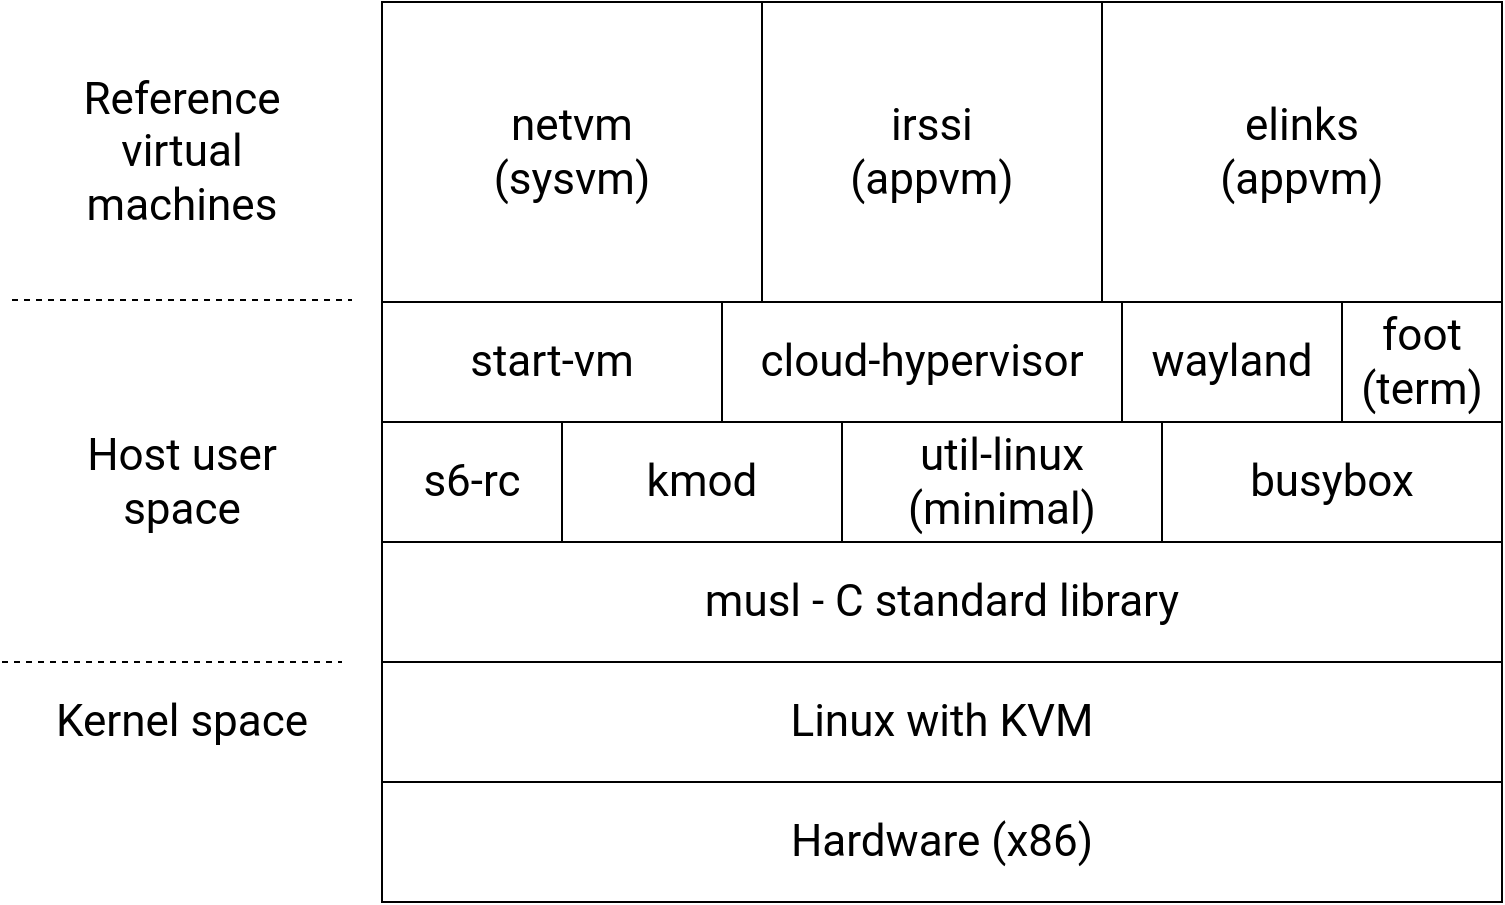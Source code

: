<mxfile version="15.7.3" type="device"><diagram id="C5RBs43oDa-KdzZeNtuy" name="Page-1"><mxGraphModel dx="1102" dy="1025" grid="1" gridSize="10" guides="1" tooltips="1" connect="1" arrows="1" fold="1" page="1" pageScale="1" pageWidth="827" pageHeight="1169" math="0" shadow="0"><root><mxCell id="WIyWlLk6GJQsqaUBKTNV-0"/><mxCell id="WIyWlLk6GJQsqaUBKTNV-1" parent="WIyWlLk6GJQsqaUBKTNV-0"/><mxCell id="bXK81DJFLUYzvXwqe8OQ-0" value="&lt;font face=&quot;Roboto&quot; style=&quot;font-size: 22px&quot;&gt;Hardware (x86)&lt;/font&gt;" style="rounded=0;whiteSpace=wrap;html=1;" parent="WIyWlLk6GJQsqaUBKTNV-1" vertex="1"><mxGeometry x="210" y="640" width="560" height="60" as="geometry"/></mxCell><mxCell id="bXK81DJFLUYzvXwqe8OQ-1" value="&lt;font face=&quot;Roboto&quot; style=&quot;font-size: 22px&quot;&gt;Linux with KVM&lt;/font&gt;" style="rounded=0;whiteSpace=wrap;html=1;" parent="WIyWlLk6GJQsqaUBKTNV-1" vertex="1"><mxGeometry x="210" y="580" width="560" height="60" as="geometry"/></mxCell><mxCell id="bXK81DJFLUYzvXwqe8OQ-2" value="&lt;font face=&quot;Roboto&quot; style=&quot;font-size: 22px&quot;&gt;cloud-hypervisor&lt;/font&gt;" style="rounded=0;whiteSpace=wrap;html=1;" parent="WIyWlLk6GJQsqaUBKTNV-1" vertex="1"><mxGeometry x="380" y="400" width="200" height="60" as="geometry"/></mxCell><mxCell id="bXK81DJFLUYzvXwqe8OQ-3" value="Kernel space" style="text;html=1;strokeColor=none;fillColor=none;align=center;verticalAlign=middle;whiteSpace=wrap;rounded=0;fontFamily=Roboto;fontSize=22;fontSource=https%3A%2F%2Ffonts.googleapis.com%2Fcss%3Ffamily%3DRoboto;" parent="WIyWlLk6GJQsqaUBKTNV-1" vertex="1"><mxGeometry x="30" y="595" width="160" height="30" as="geometry"/></mxCell><mxCell id="bXK81DJFLUYzvXwqe8OQ-4" value="Host user space" style="text;html=1;strokeColor=none;fillColor=none;align=center;verticalAlign=middle;whiteSpace=wrap;rounded=0;fontFamily=Roboto;fontSize=22;fontSource=https%3A%2F%2Ffonts.googleapis.com%2Fcss%3Ffamily%3DRoboto;" parent="WIyWlLk6GJQsqaUBKTNV-1" vertex="1"><mxGeometry x="30" y="475" width="160" height="30" as="geometry"/></mxCell><mxCell id="bXK81DJFLUYzvXwqe8OQ-5" value="&lt;font face=&quot;Roboto&quot; style=&quot;font-size: 22px&quot;&gt;musl&amp;nbsp;- C&amp;nbsp;&lt;/font&gt;&lt;span style=&quot;font-family: &amp;#34;roboto&amp;#34; ; font-size: 22px&quot;&gt;standard&amp;nbsp;&lt;/span&gt;&lt;font face=&quot;Roboto&quot; style=&quot;font-size: 22px&quot;&gt;library&lt;/font&gt;" style="rounded=0;whiteSpace=wrap;html=1;" parent="WIyWlLk6GJQsqaUBKTNV-1" vertex="1"><mxGeometry x="210" y="520" width="560" height="60" as="geometry"/></mxCell><mxCell id="bXK81DJFLUYzvXwqe8OQ-7" value="" style="endArrow=none;html=1;rounded=0;fontFamily=Roboto;fontSource=https%3A%2F%2Ffonts.googleapis.com%2Fcss%3Ffamily%3DRoboto;fontSize=22;dashed=1;" parent="WIyWlLk6GJQsqaUBKTNV-1" edge="1"><mxGeometry width="50" height="50" relative="1" as="geometry"><mxPoint x="20" y="580" as="sourcePoint"/><mxPoint x="190" y="580" as="targetPoint"/></mxGeometry></mxCell><mxCell id="XlRzWnFDJwAA9-t1p_bL-0" value="&lt;font face=&quot;Roboto&quot;&gt;&lt;span style=&quot;font-size: 22px&quot;&gt;s6-rc&lt;/span&gt;&lt;/font&gt;" style="rounded=0;whiteSpace=wrap;html=1;" vertex="1" parent="WIyWlLk6GJQsqaUBKTNV-1"><mxGeometry x="210" y="460" width="90" height="60" as="geometry"/></mxCell><mxCell id="XlRzWnFDJwAA9-t1p_bL-3" value="&lt;font face=&quot;Roboto&quot;&gt;&lt;span style=&quot;font-size: 22px&quot;&gt;wayland&lt;/span&gt;&lt;/font&gt;" style="rounded=0;whiteSpace=wrap;html=1;" vertex="1" parent="WIyWlLk6GJQsqaUBKTNV-1"><mxGeometry x="580" y="400" width="110" height="60" as="geometry"/></mxCell><mxCell id="XlRzWnFDJwAA9-t1p_bL-4" value="&lt;font face=&quot;Roboto&quot;&gt;&lt;span style=&quot;font-size: 22px&quot;&gt;busybox&lt;/span&gt;&lt;/font&gt;" style="rounded=0;whiteSpace=wrap;html=1;" vertex="1" parent="WIyWlLk6GJQsqaUBKTNV-1"><mxGeometry x="600" y="460" width="170" height="60" as="geometry"/></mxCell><mxCell id="XlRzWnFDJwAA9-t1p_bL-5" value="&lt;font face=&quot;Roboto&quot;&gt;&lt;span style=&quot;font-size: 22px&quot;&gt;foot &lt;br&gt;(term)&lt;/span&gt;&lt;/font&gt;" style="rounded=0;whiteSpace=wrap;html=1;" vertex="1" parent="WIyWlLk6GJQsqaUBKTNV-1"><mxGeometry x="690" y="400" width="80" height="60" as="geometry"/></mxCell><mxCell id="XlRzWnFDJwAA9-t1p_bL-6" value="&lt;font face=&quot;Roboto&quot;&gt;&lt;span style=&quot;font-size: 22px&quot;&gt;kmod&lt;/span&gt;&lt;/font&gt;" style="rounded=0;whiteSpace=wrap;html=1;" vertex="1" parent="WIyWlLk6GJQsqaUBKTNV-1"><mxGeometry x="300" y="460" width="140" height="60" as="geometry"/></mxCell><mxCell id="XlRzWnFDJwAA9-t1p_bL-9" value="&lt;font face=&quot;Roboto&quot; style=&quot;font-size: 22px&quot;&gt;util-linux&lt;br&gt;(minimal)&lt;br&gt;&lt;/font&gt;" style="rounded=0;whiteSpace=wrap;html=1;" vertex="1" parent="WIyWlLk6GJQsqaUBKTNV-1"><mxGeometry x="440" y="460" width="160" height="60" as="geometry"/></mxCell><mxCell id="XlRzWnFDJwAA9-t1p_bL-11" value="&lt;font face=&quot;Roboto&quot; style=&quot;font-size: 22px&quot;&gt;start-vm&lt;/font&gt;" style="rounded=0;whiteSpace=wrap;html=1;" vertex="1" parent="WIyWlLk6GJQsqaUBKTNV-1"><mxGeometry x="210" y="400" width="170" height="60" as="geometry"/></mxCell><mxCell id="XlRzWnFDJwAA9-t1p_bL-12" value="&lt;font face=&quot;Roboto&quot; style=&quot;font-size: 22px&quot;&gt;netvm&lt;br&gt;(sysvm)&lt;br&gt;&lt;/font&gt;" style="rounded=0;whiteSpace=wrap;html=1;" vertex="1" parent="WIyWlLk6GJQsqaUBKTNV-1"><mxGeometry x="210" y="250" width="190" height="150" as="geometry"/></mxCell><mxCell id="XlRzWnFDJwAA9-t1p_bL-13" value="" style="endArrow=none;html=1;rounded=0;fontFamily=Roboto;fontSource=https%3A%2F%2Ffonts.googleapis.com%2Fcss%3Ffamily%3DRoboto;fontSize=22;dashed=1;" edge="1" parent="WIyWlLk6GJQsqaUBKTNV-1"><mxGeometry width="50" height="50" relative="1" as="geometry"><mxPoint x="25" y="399" as="sourcePoint"/><mxPoint x="195" y="399" as="targetPoint"/></mxGeometry></mxCell><mxCell id="XlRzWnFDJwAA9-t1p_bL-14" value="&lt;font face=&quot;Roboto&quot; style=&quot;font-size: 22px&quot;&gt;irssi&lt;br&gt;(appvm)&lt;br&gt;&lt;/font&gt;" style="rounded=0;whiteSpace=wrap;html=1;" vertex="1" parent="WIyWlLk6GJQsqaUBKTNV-1"><mxGeometry x="400" y="250" width="170" height="150" as="geometry"/></mxCell><mxCell id="XlRzWnFDJwAA9-t1p_bL-15" value="&lt;font face=&quot;Roboto&quot; style=&quot;font-size: 22px&quot;&gt;elinks&lt;br&gt;(appvm)&lt;br&gt;&lt;/font&gt;" style="rounded=0;whiteSpace=wrap;html=1;" vertex="1" parent="WIyWlLk6GJQsqaUBKTNV-1"><mxGeometry x="570" y="250" width="200" height="150" as="geometry"/></mxCell><mxCell id="XlRzWnFDJwAA9-t1p_bL-16" value="Reference virtual&lt;br&gt;machines" style="text;html=1;strokeColor=none;fillColor=none;align=center;verticalAlign=middle;whiteSpace=wrap;rounded=0;fontFamily=Roboto;fontSize=22;fontSource=https%3A%2F%2Ffonts.googleapis.com%2Fcss%3Ffamily%3DRoboto;" vertex="1" parent="WIyWlLk6GJQsqaUBKTNV-1"><mxGeometry x="30" y="310" width="160" height="30" as="geometry"/></mxCell></root></mxGraphModel></diagram></mxfile>